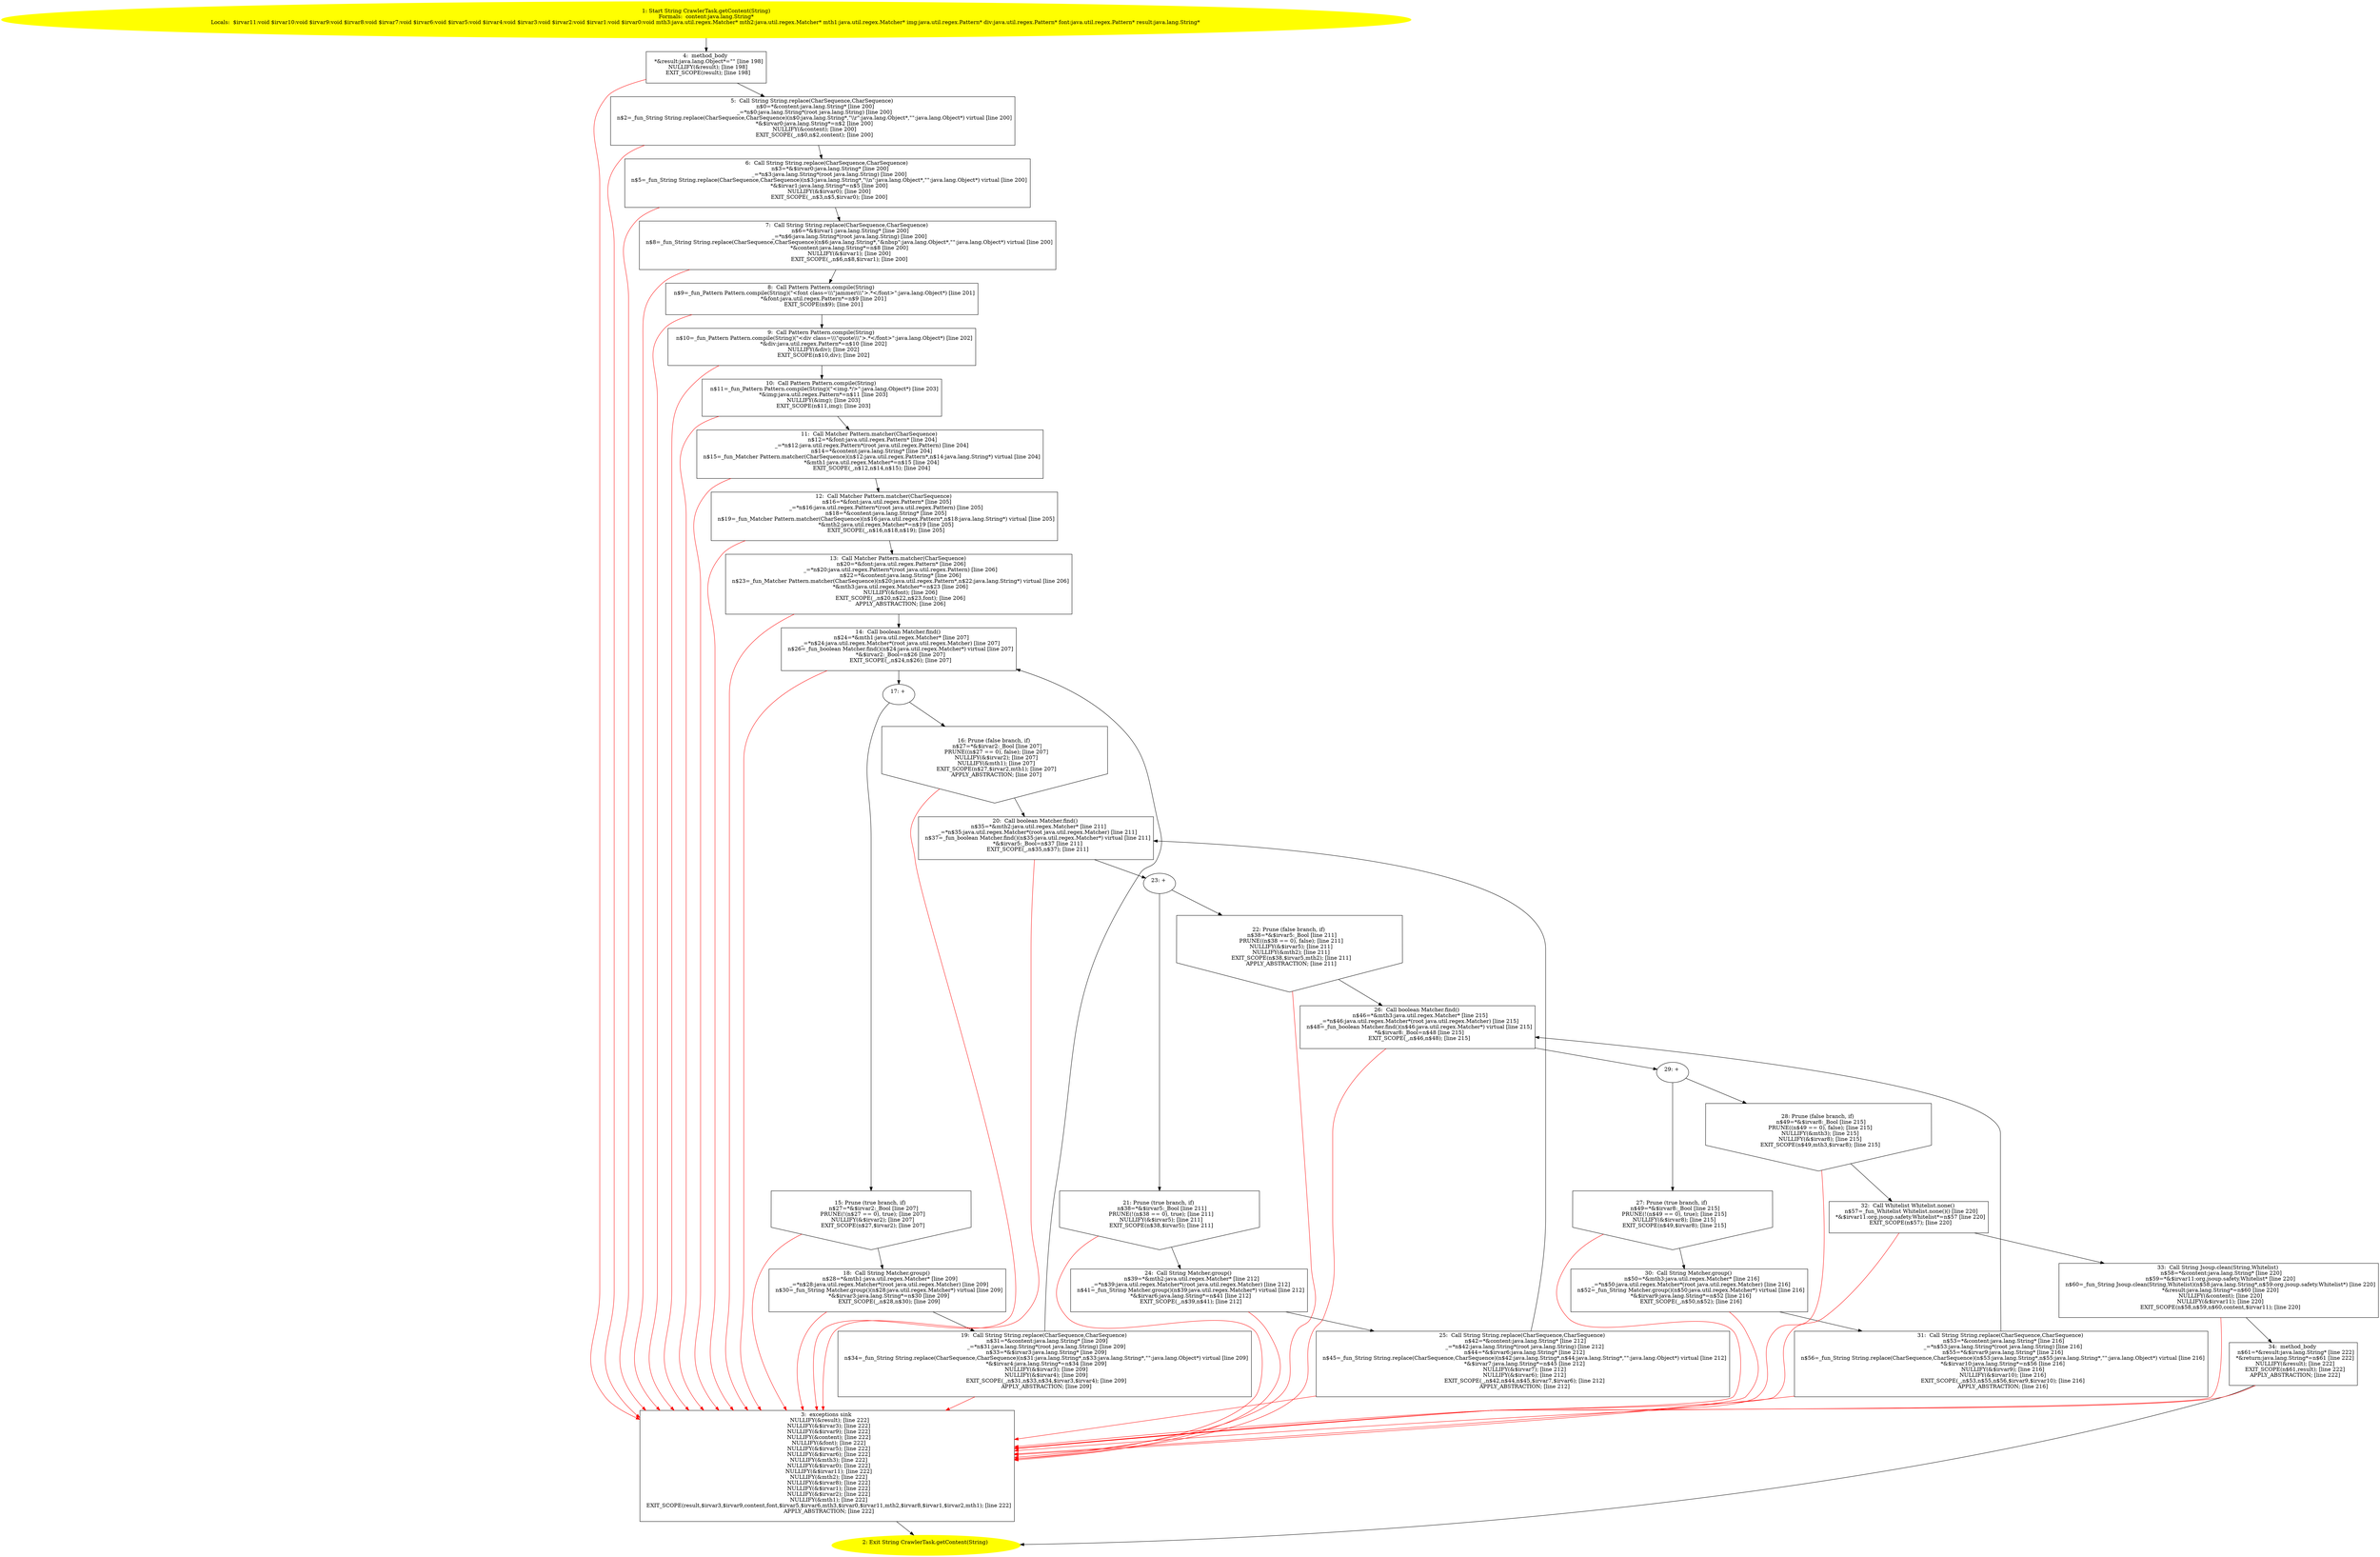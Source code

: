 /* @generated */
digraph cfg {
"com.dulishuo.yimusanfendi.CrawlerTask.getContent(java.lang.String):java.lang.String.366e485fc703f41f9fc88dea17d896ea_1" [label="1: Start String CrawlerTask.getContent(String)\nFormals:  content:java.lang.String*\nLocals:  $irvar11:void $irvar10:void $irvar9:void $irvar8:void $irvar7:void $irvar6:void $irvar5:void $irvar4:void $irvar3:void $irvar2:void $irvar1:void $irvar0:void mth3:java.util.regex.Matcher* mth2:java.util.regex.Matcher* mth1:java.util.regex.Matcher* img:java.util.regex.Pattern* div:java.util.regex.Pattern* font:java.util.regex.Pattern* result:java.lang.String* \n  " color=yellow style=filled]
	

	 "com.dulishuo.yimusanfendi.CrawlerTask.getContent(java.lang.String):java.lang.String.366e485fc703f41f9fc88dea17d896ea_1" -> "com.dulishuo.yimusanfendi.CrawlerTask.getContent(java.lang.String):java.lang.String.366e485fc703f41f9fc88dea17d896ea_4" ;
"com.dulishuo.yimusanfendi.CrawlerTask.getContent(java.lang.String):java.lang.String.366e485fc703f41f9fc88dea17d896ea_2" [label="2: Exit String CrawlerTask.getContent(String) \n  " color=yellow style=filled]
	

"com.dulishuo.yimusanfendi.CrawlerTask.getContent(java.lang.String):java.lang.String.366e485fc703f41f9fc88dea17d896ea_3" [label="3:  exceptions sink \n   NULLIFY(&result); [line 222]\n  NULLIFY(&$irvar3); [line 222]\n  NULLIFY(&$irvar9); [line 222]\n  NULLIFY(&content); [line 222]\n  NULLIFY(&font); [line 222]\n  NULLIFY(&$irvar5); [line 222]\n  NULLIFY(&$irvar6); [line 222]\n  NULLIFY(&mth3); [line 222]\n  NULLIFY(&$irvar0); [line 222]\n  NULLIFY(&$irvar11); [line 222]\n  NULLIFY(&mth2); [line 222]\n  NULLIFY(&$irvar8); [line 222]\n  NULLIFY(&$irvar1); [line 222]\n  NULLIFY(&$irvar2); [line 222]\n  NULLIFY(&mth1); [line 222]\n  EXIT_SCOPE(result,$irvar3,$irvar9,content,font,$irvar5,$irvar6,mth3,$irvar0,$irvar11,mth2,$irvar8,$irvar1,$irvar2,mth1); [line 222]\n  APPLY_ABSTRACTION; [line 222]\n " shape="box"]
	

	 "com.dulishuo.yimusanfendi.CrawlerTask.getContent(java.lang.String):java.lang.String.366e485fc703f41f9fc88dea17d896ea_3" -> "com.dulishuo.yimusanfendi.CrawlerTask.getContent(java.lang.String):java.lang.String.366e485fc703f41f9fc88dea17d896ea_2" ;
"com.dulishuo.yimusanfendi.CrawlerTask.getContent(java.lang.String):java.lang.String.366e485fc703f41f9fc88dea17d896ea_4" [label="4:  method_body \n   *&result:java.lang.Object*=\"\" [line 198]\n  NULLIFY(&result); [line 198]\n  EXIT_SCOPE(result); [line 198]\n " shape="box"]
	

	 "com.dulishuo.yimusanfendi.CrawlerTask.getContent(java.lang.String):java.lang.String.366e485fc703f41f9fc88dea17d896ea_4" -> "com.dulishuo.yimusanfendi.CrawlerTask.getContent(java.lang.String):java.lang.String.366e485fc703f41f9fc88dea17d896ea_5" ;
	 "com.dulishuo.yimusanfendi.CrawlerTask.getContent(java.lang.String):java.lang.String.366e485fc703f41f9fc88dea17d896ea_4" -> "com.dulishuo.yimusanfendi.CrawlerTask.getContent(java.lang.String):java.lang.String.366e485fc703f41f9fc88dea17d896ea_3" [color="red" ];
"com.dulishuo.yimusanfendi.CrawlerTask.getContent(java.lang.String):java.lang.String.366e485fc703f41f9fc88dea17d896ea_5" [label="5:  Call String String.replace(CharSequence,CharSequence) \n   n$0=*&content:java.lang.String* [line 200]\n  _=*n$0:java.lang.String*(root java.lang.String) [line 200]\n  n$2=_fun_String String.replace(CharSequence,CharSequence)(n$0:java.lang.String*,\"\\\\r\":java.lang.Object*,\"\":java.lang.Object*) virtual [line 200]\n  *&$irvar0:java.lang.String*=n$2 [line 200]\n  NULLIFY(&content); [line 200]\n  EXIT_SCOPE(_,n$0,n$2,content); [line 200]\n " shape="box"]
	

	 "com.dulishuo.yimusanfendi.CrawlerTask.getContent(java.lang.String):java.lang.String.366e485fc703f41f9fc88dea17d896ea_5" -> "com.dulishuo.yimusanfendi.CrawlerTask.getContent(java.lang.String):java.lang.String.366e485fc703f41f9fc88dea17d896ea_6" ;
	 "com.dulishuo.yimusanfendi.CrawlerTask.getContent(java.lang.String):java.lang.String.366e485fc703f41f9fc88dea17d896ea_5" -> "com.dulishuo.yimusanfendi.CrawlerTask.getContent(java.lang.String):java.lang.String.366e485fc703f41f9fc88dea17d896ea_3" [color="red" ];
"com.dulishuo.yimusanfendi.CrawlerTask.getContent(java.lang.String):java.lang.String.366e485fc703f41f9fc88dea17d896ea_6" [label="6:  Call String String.replace(CharSequence,CharSequence) \n   n$3=*&$irvar0:java.lang.String* [line 200]\n  _=*n$3:java.lang.String*(root java.lang.String) [line 200]\n  n$5=_fun_String String.replace(CharSequence,CharSequence)(n$3:java.lang.String*,\"\\\\n\":java.lang.Object*,\"\":java.lang.Object*) virtual [line 200]\n  *&$irvar1:java.lang.String*=n$5 [line 200]\n  NULLIFY(&$irvar0); [line 200]\n  EXIT_SCOPE(_,n$3,n$5,$irvar0); [line 200]\n " shape="box"]
	

	 "com.dulishuo.yimusanfendi.CrawlerTask.getContent(java.lang.String):java.lang.String.366e485fc703f41f9fc88dea17d896ea_6" -> "com.dulishuo.yimusanfendi.CrawlerTask.getContent(java.lang.String):java.lang.String.366e485fc703f41f9fc88dea17d896ea_7" ;
	 "com.dulishuo.yimusanfendi.CrawlerTask.getContent(java.lang.String):java.lang.String.366e485fc703f41f9fc88dea17d896ea_6" -> "com.dulishuo.yimusanfendi.CrawlerTask.getContent(java.lang.String):java.lang.String.366e485fc703f41f9fc88dea17d896ea_3" [color="red" ];
"com.dulishuo.yimusanfendi.CrawlerTask.getContent(java.lang.String):java.lang.String.366e485fc703f41f9fc88dea17d896ea_7" [label="7:  Call String String.replace(CharSequence,CharSequence) \n   n$6=*&$irvar1:java.lang.String* [line 200]\n  _=*n$6:java.lang.String*(root java.lang.String) [line 200]\n  n$8=_fun_String String.replace(CharSequence,CharSequence)(n$6:java.lang.String*,\"&nbsp\":java.lang.Object*,\"\":java.lang.Object*) virtual [line 200]\n  *&content:java.lang.String*=n$8 [line 200]\n  NULLIFY(&$irvar1); [line 200]\n  EXIT_SCOPE(_,n$6,n$8,$irvar1); [line 200]\n " shape="box"]
	

	 "com.dulishuo.yimusanfendi.CrawlerTask.getContent(java.lang.String):java.lang.String.366e485fc703f41f9fc88dea17d896ea_7" -> "com.dulishuo.yimusanfendi.CrawlerTask.getContent(java.lang.String):java.lang.String.366e485fc703f41f9fc88dea17d896ea_8" ;
	 "com.dulishuo.yimusanfendi.CrawlerTask.getContent(java.lang.String):java.lang.String.366e485fc703f41f9fc88dea17d896ea_7" -> "com.dulishuo.yimusanfendi.CrawlerTask.getContent(java.lang.String):java.lang.String.366e485fc703f41f9fc88dea17d896ea_3" [color="red" ];
"com.dulishuo.yimusanfendi.CrawlerTask.getContent(java.lang.String):java.lang.String.366e485fc703f41f9fc88dea17d896ea_8" [label="8:  Call Pattern Pattern.compile(String) \n   n$9=_fun_Pattern Pattern.compile(String)(\"<font class=\\\\\\\"jammer\\\\\\\">.*</font>\":java.lang.Object*) [line 201]\n  *&font:java.util.regex.Pattern*=n$9 [line 201]\n  EXIT_SCOPE(n$9); [line 201]\n " shape="box"]
	

	 "com.dulishuo.yimusanfendi.CrawlerTask.getContent(java.lang.String):java.lang.String.366e485fc703f41f9fc88dea17d896ea_8" -> "com.dulishuo.yimusanfendi.CrawlerTask.getContent(java.lang.String):java.lang.String.366e485fc703f41f9fc88dea17d896ea_9" ;
	 "com.dulishuo.yimusanfendi.CrawlerTask.getContent(java.lang.String):java.lang.String.366e485fc703f41f9fc88dea17d896ea_8" -> "com.dulishuo.yimusanfendi.CrawlerTask.getContent(java.lang.String):java.lang.String.366e485fc703f41f9fc88dea17d896ea_3" [color="red" ];
"com.dulishuo.yimusanfendi.CrawlerTask.getContent(java.lang.String):java.lang.String.366e485fc703f41f9fc88dea17d896ea_9" [label="9:  Call Pattern Pattern.compile(String) \n   n$10=_fun_Pattern Pattern.compile(String)(\"<div class=\\\\\\\"quote\\\\\\\">.*</font>\":java.lang.Object*) [line 202]\n  *&div:java.util.regex.Pattern*=n$10 [line 202]\n  NULLIFY(&div); [line 202]\n  EXIT_SCOPE(n$10,div); [line 202]\n " shape="box"]
	

	 "com.dulishuo.yimusanfendi.CrawlerTask.getContent(java.lang.String):java.lang.String.366e485fc703f41f9fc88dea17d896ea_9" -> "com.dulishuo.yimusanfendi.CrawlerTask.getContent(java.lang.String):java.lang.String.366e485fc703f41f9fc88dea17d896ea_10" ;
	 "com.dulishuo.yimusanfendi.CrawlerTask.getContent(java.lang.String):java.lang.String.366e485fc703f41f9fc88dea17d896ea_9" -> "com.dulishuo.yimusanfendi.CrawlerTask.getContent(java.lang.String):java.lang.String.366e485fc703f41f9fc88dea17d896ea_3" [color="red" ];
"com.dulishuo.yimusanfendi.CrawlerTask.getContent(java.lang.String):java.lang.String.366e485fc703f41f9fc88dea17d896ea_10" [label="10:  Call Pattern Pattern.compile(String) \n   n$11=_fun_Pattern Pattern.compile(String)(\"<img.*/>\":java.lang.Object*) [line 203]\n  *&img:java.util.regex.Pattern*=n$11 [line 203]\n  NULLIFY(&img); [line 203]\n  EXIT_SCOPE(n$11,img); [line 203]\n " shape="box"]
	

	 "com.dulishuo.yimusanfendi.CrawlerTask.getContent(java.lang.String):java.lang.String.366e485fc703f41f9fc88dea17d896ea_10" -> "com.dulishuo.yimusanfendi.CrawlerTask.getContent(java.lang.String):java.lang.String.366e485fc703f41f9fc88dea17d896ea_11" ;
	 "com.dulishuo.yimusanfendi.CrawlerTask.getContent(java.lang.String):java.lang.String.366e485fc703f41f9fc88dea17d896ea_10" -> "com.dulishuo.yimusanfendi.CrawlerTask.getContent(java.lang.String):java.lang.String.366e485fc703f41f9fc88dea17d896ea_3" [color="red" ];
"com.dulishuo.yimusanfendi.CrawlerTask.getContent(java.lang.String):java.lang.String.366e485fc703f41f9fc88dea17d896ea_11" [label="11:  Call Matcher Pattern.matcher(CharSequence) \n   n$12=*&font:java.util.regex.Pattern* [line 204]\n  _=*n$12:java.util.regex.Pattern*(root java.util.regex.Pattern) [line 204]\n  n$14=*&content:java.lang.String* [line 204]\n  n$15=_fun_Matcher Pattern.matcher(CharSequence)(n$12:java.util.regex.Pattern*,n$14:java.lang.String*) virtual [line 204]\n  *&mth1:java.util.regex.Matcher*=n$15 [line 204]\n  EXIT_SCOPE(_,n$12,n$14,n$15); [line 204]\n " shape="box"]
	

	 "com.dulishuo.yimusanfendi.CrawlerTask.getContent(java.lang.String):java.lang.String.366e485fc703f41f9fc88dea17d896ea_11" -> "com.dulishuo.yimusanfendi.CrawlerTask.getContent(java.lang.String):java.lang.String.366e485fc703f41f9fc88dea17d896ea_12" ;
	 "com.dulishuo.yimusanfendi.CrawlerTask.getContent(java.lang.String):java.lang.String.366e485fc703f41f9fc88dea17d896ea_11" -> "com.dulishuo.yimusanfendi.CrawlerTask.getContent(java.lang.String):java.lang.String.366e485fc703f41f9fc88dea17d896ea_3" [color="red" ];
"com.dulishuo.yimusanfendi.CrawlerTask.getContent(java.lang.String):java.lang.String.366e485fc703f41f9fc88dea17d896ea_12" [label="12:  Call Matcher Pattern.matcher(CharSequence) \n   n$16=*&font:java.util.regex.Pattern* [line 205]\n  _=*n$16:java.util.regex.Pattern*(root java.util.regex.Pattern) [line 205]\n  n$18=*&content:java.lang.String* [line 205]\n  n$19=_fun_Matcher Pattern.matcher(CharSequence)(n$16:java.util.regex.Pattern*,n$18:java.lang.String*) virtual [line 205]\n  *&mth2:java.util.regex.Matcher*=n$19 [line 205]\n  EXIT_SCOPE(_,n$16,n$18,n$19); [line 205]\n " shape="box"]
	

	 "com.dulishuo.yimusanfendi.CrawlerTask.getContent(java.lang.String):java.lang.String.366e485fc703f41f9fc88dea17d896ea_12" -> "com.dulishuo.yimusanfendi.CrawlerTask.getContent(java.lang.String):java.lang.String.366e485fc703f41f9fc88dea17d896ea_13" ;
	 "com.dulishuo.yimusanfendi.CrawlerTask.getContent(java.lang.String):java.lang.String.366e485fc703f41f9fc88dea17d896ea_12" -> "com.dulishuo.yimusanfendi.CrawlerTask.getContent(java.lang.String):java.lang.String.366e485fc703f41f9fc88dea17d896ea_3" [color="red" ];
"com.dulishuo.yimusanfendi.CrawlerTask.getContent(java.lang.String):java.lang.String.366e485fc703f41f9fc88dea17d896ea_13" [label="13:  Call Matcher Pattern.matcher(CharSequence) \n   n$20=*&font:java.util.regex.Pattern* [line 206]\n  _=*n$20:java.util.regex.Pattern*(root java.util.regex.Pattern) [line 206]\n  n$22=*&content:java.lang.String* [line 206]\n  n$23=_fun_Matcher Pattern.matcher(CharSequence)(n$20:java.util.regex.Pattern*,n$22:java.lang.String*) virtual [line 206]\n  *&mth3:java.util.regex.Matcher*=n$23 [line 206]\n  NULLIFY(&font); [line 206]\n  EXIT_SCOPE(_,n$20,n$22,n$23,font); [line 206]\n  APPLY_ABSTRACTION; [line 206]\n " shape="box"]
	

	 "com.dulishuo.yimusanfendi.CrawlerTask.getContent(java.lang.String):java.lang.String.366e485fc703f41f9fc88dea17d896ea_13" -> "com.dulishuo.yimusanfendi.CrawlerTask.getContent(java.lang.String):java.lang.String.366e485fc703f41f9fc88dea17d896ea_14" ;
	 "com.dulishuo.yimusanfendi.CrawlerTask.getContent(java.lang.String):java.lang.String.366e485fc703f41f9fc88dea17d896ea_13" -> "com.dulishuo.yimusanfendi.CrawlerTask.getContent(java.lang.String):java.lang.String.366e485fc703f41f9fc88dea17d896ea_3" [color="red" ];
"com.dulishuo.yimusanfendi.CrawlerTask.getContent(java.lang.String):java.lang.String.366e485fc703f41f9fc88dea17d896ea_14" [label="14:  Call boolean Matcher.find() \n   n$24=*&mth1:java.util.regex.Matcher* [line 207]\n  _=*n$24:java.util.regex.Matcher*(root java.util.regex.Matcher) [line 207]\n  n$26=_fun_boolean Matcher.find()(n$24:java.util.regex.Matcher*) virtual [line 207]\n  *&$irvar2:_Bool=n$26 [line 207]\n  EXIT_SCOPE(_,n$24,n$26); [line 207]\n " shape="box"]
	

	 "com.dulishuo.yimusanfendi.CrawlerTask.getContent(java.lang.String):java.lang.String.366e485fc703f41f9fc88dea17d896ea_14" -> "com.dulishuo.yimusanfendi.CrawlerTask.getContent(java.lang.String):java.lang.String.366e485fc703f41f9fc88dea17d896ea_17" ;
	 "com.dulishuo.yimusanfendi.CrawlerTask.getContent(java.lang.String):java.lang.String.366e485fc703f41f9fc88dea17d896ea_14" -> "com.dulishuo.yimusanfendi.CrawlerTask.getContent(java.lang.String):java.lang.String.366e485fc703f41f9fc88dea17d896ea_3" [color="red" ];
"com.dulishuo.yimusanfendi.CrawlerTask.getContent(java.lang.String):java.lang.String.366e485fc703f41f9fc88dea17d896ea_15" [label="15: Prune (true branch, if) \n   n$27=*&$irvar2:_Bool [line 207]\n  PRUNE(!(n$27 == 0), true); [line 207]\n  NULLIFY(&$irvar2); [line 207]\n  EXIT_SCOPE(n$27,$irvar2); [line 207]\n " shape="invhouse"]
	

	 "com.dulishuo.yimusanfendi.CrawlerTask.getContent(java.lang.String):java.lang.String.366e485fc703f41f9fc88dea17d896ea_15" -> "com.dulishuo.yimusanfendi.CrawlerTask.getContent(java.lang.String):java.lang.String.366e485fc703f41f9fc88dea17d896ea_18" ;
	 "com.dulishuo.yimusanfendi.CrawlerTask.getContent(java.lang.String):java.lang.String.366e485fc703f41f9fc88dea17d896ea_15" -> "com.dulishuo.yimusanfendi.CrawlerTask.getContent(java.lang.String):java.lang.String.366e485fc703f41f9fc88dea17d896ea_3" [color="red" ];
"com.dulishuo.yimusanfendi.CrawlerTask.getContent(java.lang.String):java.lang.String.366e485fc703f41f9fc88dea17d896ea_16" [label="16: Prune (false branch, if) \n   n$27=*&$irvar2:_Bool [line 207]\n  PRUNE((n$27 == 0), false); [line 207]\n  NULLIFY(&$irvar2); [line 207]\n  NULLIFY(&mth1); [line 207]\n  EXIT_SCOPE(n$27,$irvar2,mth1); [line 207]\n  APPLY_ABSTRACTION; [line 207]\n " shape="invhouse"]
	

	 "com.dulishuo.yimusanfendi.CrawlerTask.getContent(java.lang.String):java.lang.String.366e485fc703f41f9fc88dea17d896ea_16" -> "com.dulishuo.yimusanfendi.CrawlerTask.getContent(java.lang.String):java.lang.String.366e485fc703f41f9fc88dea17d896ea_20" ;
	 "com.dulishuo.yimusanfendi.CrawlerTask.getContent(java.lang.String):java.lang.String.366e485fc703f41f9fc88dea17d896ea_16" -> "com.dulishuo.yimusanfendi.CrawlerTask.getContent(java.lang.String):java.lang.String.366e485fc703f41f9fc88dea17d896ea_3" [color="red" ];
"com.dulishuo.yimusanfendi.CrawlerTask.getContent(java.lang.String):java.lang.String.366e485fc703f41f9fc88dea17d896ea_17" [label="17: + \n  " ]
	

	 "com.dulishuo.yimusanfendi.CrawlerTask.getContent(java.lang.String):java.lang.String.366e485fc703f41f9fc88dea17d896ea_17" -> "com.dulishuo.yimusanfendi.CrawlerTask.getContent(java.lang.String):java.lang.String.366e485fc703f41f9fc88dea17d896ea_15" ;
	 "com.dulishuo.yimusanfendi.CrawlerTask.getContent(java.lang.String):java.lang.String.366e485fc703f41f9fc88dea17d896ea_17" -> "com.dulishuo.yimusanfendi.CrawlerTask.getContent(java.lang.String):java.lang.String.366e485fc703f41f9fc88dea17d896ea_16" ;
"com.dulishuo.yimusanfendi.CrawlerTask.getContent(java.lang.String):java.lang.String.366e485fc703f41f9fc88dea17d896ea_18" [label="18:  Call String Matcher.group() \n   n$28=*&mth1:java.util.regex.Matcher* [line 209]\n  _=*n$28:java.util.regex.Matcher*(root java.util.regex.Matcher) [line 209]\n  n$30=_fun_String Matcher.group()(n$28:java.util.regex.Matcher*) virtual [line 209]\n  *&$irvar3:java.lang.String*=n$30 [line 209]\n  EXIT_SCOPE(_,n$28,n$30); [line 209]\n " shape="box"]
	

	 "com.dulishuo.yimusanfendi.CrawlerTask.getContent(java.lang.String):java.lang.String.366e485fc703f41f9fc88dea17d896ea_18" -> "com.dulishuo.yimusanfendi.CrawlerTask.getContent(java.lang.String):java.lang.String.366e485fc703f41f9fc88dea17d896ea_19" ;
	 "com.dulishuo.yimusanfendi.CrawlerTask.getContent(java.lang.String):java.lang.String.366e485fc703f41f9fc88dea17d896ea_18" -> "com.dulishuo.yimusanfendi.CrawlerTask.getContent(java.lang.String):java.lang.String.366e485fc703f41f9fc88dea17d896ea_3" [color="red" ];
"com.dulishuo.yimusanfendi.CrawlerTask.getContent(java.lang.String):java.lang.String.366e485fc703f41f9fc88dea17d896ea_19" [label="19:  Call String String.replace(CharSequence,CharSequence) \n   n$31=*&content:java.lang.String* [line 209]\n  _=*n$31:java.lang.String*(root java.lang.String) [line 209]\n  n$33=*&$irvar3:java.lang.String* [line 209]\n  n$34=_fun_String String.replace(CharSequence,CharSequence)(n$31:java.lang.String*,n$33:java.lang.String*,\"\":java.lang.Object*) virtual [line 209]\n  *&$irvar4:java.lang.String*=n$34 [line 209]\n  NULLIFY(&$irvar3); [line 209]\n  NULLIFY(&$irvar4); [line 209]\n  EXIT_SCOPE(_,n$31,n$33,n$34,$irvar3,$irvar4); [line 209]\n  APPLY_ABSTRACTION; [line 209]\n " shape="box"]
	

	 "com.dulishuo.yimusanfendi.CrawlerTask.getContent(java.lang.String):java.lang.String.366e485fc703f41f9fc88dea17d896ea_19" -> "com.dulishuo.yimusanfendi.CrawlerTask.getContent(java.lang.String):java.lang.String.366e485fc703f41f9fc88dea17d896ea_14" ;
	 "com.dulishuo.yimusanfendi.CrawlerTask.getContent(java.lang.String):java.lang.String.366e485fc703f41f9fc88dea17d896ea_19" -> "com.dulishuo.yimusanfendi.CrawlerTask.getContent(java.lang.String):java.lang.String.366e485fc703f41f9fc88dea17d896ea_3" [color="red" ];
"com.dulishuo.yimusanfendi.CrawlerTask.getContent(java.lang.String):java.lang.String.366e485fc703f41f9fc88dea17d896ea_20" [label="20:  Call boolean Matcher.find() \n   n$35=*&mth2:java.util.regex.Matcher* [line 211]\n  _=*n$35:java.util.regex.Matcher*(root java.util.regex.Matcher) [line 211]\n  n$37=_fun_boolean Matcher.find()(n$35:java.util.regex.Matcher*) virtual [line 211]\n  *&$irvar5:_Bool=n$37 [line 211]\n  EXIT_SCOPE(_,n$35,n$37); [line 211]\n " shape="box"]
	

	 "com.dulishuo.yimusanfendi.CrawlerTask.getContent(java.lang.String):java.lang.String.366e485fc703f41f9fc88dea17d896ea_20" -> "com.dulishuo.yimusanfendi.CrawlerTask.getContent(java.lang.String):java.lang.String.366e485fc703f41f9fc88dea17d896ea_23" ;
	 "com.dulishuo.yimusanfendi.CrawlerTask.getContent(java.lang.String):java.lang.String.366e485fc703f41f9fc88dea17d896ea_20" -> "com.dulishuo.yimusanfendi.CrawlerTask.getContent(java.lang.String):java.lang.String.366e485fc703f41f9fc88dea17d896ea_3" [color="red" ];
"com.dulishuo.yimusanfendi.CrawlerTask.getContent(java.lang.String):java.lang.String.366e485fc703f41f9fc88dea17d896ea_21" [label="21: Prune (true branch, if) \n   n$38=*&$irvar5:_Bool [line 211]\n  PRUNE(!(n$38 == 0), true); [line 211]\n  NULLIFY(&$irvar5); [line 211]\n  EXIT_SCOPE(n$38,$irvar5); [line 211]\n " shape="invhouse"]
	

	 "com.dulishuo.yimusanfendi.CrawlerTask.getContent(java.lang.String):java.lang.String.366e485fc703f41f9fc88dea17d896ea_21" -> "com.dulishuo.yimusanfendi.CrawlerTask.getContent(java.lang.String):java.lang.String.366e485fc703f41f9fc88dea17d896ea_24" ;
	 "com.dulishuo.yimusanfendi.CrawlerTask.getContent(java.lang.String):java.lang.String.366e485fc703f41f9fc88dea17d896ea_21" -> "com.dulishuo.yimusanfendi.CrawlerTask.getContent(java.lang.String):java.lang.String.366e485fc703f41f9fc88dea17d896ea_3" [color="red" ];
"com.dulishuo.yimusanfendi.CrawlerTask.getContent(java.lang.String):java.lang.String.366e485fc703f41f9fc88dea17d896ea_22" [label="22: Prune (false branch, if) \n   n$38=*&$irvar5:_Bool [line 211]\n  PRUNE((n$38 == 0), false); [line 211]\n  NULLIFY(&$irvar5); [line 211]\n  NULLIFY(&mth2); [line 211]\n  EXIT_SCOPE(n$38,$irvar5,mth2); [line 211]\n  APPLY_ABSTRACTION; [line 211]\n " shape="invhouse"]
	

	 "com.dulishuo.yimusanfendi.CrawlerTask.getContent(java.lang.String):java.lang.String.366e485fc703f41f9fc88dea17d896ea_22" -> "com.dulishuo.yimusanfendi.CrawlerTask.getContent(java.lang.String):java.lang.String.366e485fc703f41f9fc88dea17d896ea_26" ;
	 "com.dulishuo.yimusanfendi.CrawlerTask.getContent(java.lang.String):java.lang.String.366e485fc703f41f9fc88dea17d896ea_22" -> "com.dulishuo.yimusanfendi.CrawlerTask.getContent(java.lang.String):java.lang.String.366e485fc703f41f9fc88dea17d896ea_3" [color="red" ];
"com.dulishuo.yimusanfendi.CrawlerTask.getContent(java.lang.String):java.lang.String.366e485fc703f41f9fc88dea17d896ea_23" [label="23: + \n  " ]
	

	 "com.dulishuo.yimusanfendi.CrawlerTask.getContent(java.lang.String):java.lang.String.366e485fc703f41f9fc88dea17d896ea_23" -> "com.dulishuo.yimusanfendi.CrawlerTask.getContent(java.lang.String):java.lang.String.366e485fc703f41f9fc88dea17d896ea_21" ;
	 "com.dulishuo.yimusanfendi.CrawlerTask.getContent(java.lang.String):java.lang.String.366e485fc703f41f9fc88dea17d896ea_23" -> "com.dulishuo.yimusanfendi.CrawlerTask.getContent(java.lang.String):java.lang.String.366e485fc703f41f9fc88dea17d896ea_22" ;
"com.dulishuo.yimusanfendi.CrawlerTask.getContent(java.lang.String):java.lang.String.366e485fc703f41f9fc88dea17d896ea_24" [label="24:  Call String Matcher.group() \n   n$39=*&mth2:java.util.regex.Matcher* [line 212]\n  _=*n$39:java.util.regex.Matcher*(root java.util.regex.Matcher) [line 212]\n  n$41=_fun_String Matcher.group()(n$39:java.util.regex.Matcher*) virtual [line 212]\n  *&$irvar6:java.lang.String*=n$41 [line 212]\n  EXIT_SCOPE(_,n$39,n$41); [line 212]\n " shape="box"]
	

	 "com.dulishuo.yimusanfendi.CrawlerTask.getContent(java.lang.String):java.lang.String.366e485fc703f41f9fc88dea17d896ea_24" -> "com.dulishuo.yimusanfendi.CrawlerTask.getContent(java.lang.String):java.lang.String.366e485fc703f41f9fc88dea17d896ea_25" ;
	 "com.dulishuo.yimusanfendi.CrawlerTask.getContent(java.lang.String):java.lang.String.366e485fc703f41f9fc88dea17d896ea_24" -> "com.dulishuo.yimusanfendi.CrawlerTask.getContent(java.lang.String):java.lang.String.366e485fc703f41f9fc88dea17d896ea_3" [color="red" ];
"com.dulishuo.yimusanfendi.CrawlerTask.getContent(java.lang.String):java.lang.String.366e485fc703f41f9fc88dea17d896ea_25" [label="25:  Call String String.replace(CharSequence,CharSequence) \n   n$42=*&content:java.lang.String* [line 212]\n  _=*n$42:java.lang.String*(root java.lang.String) [line 212]\n  n$44=*&$irvar6:java.lang.String* [line 212]\n  n$45=_fun_String String.replace(CharSequence,CharSequence)(n$42:java.lang.String*,n$44:java.lang.String*,\"\":java.lang.Object*) virtual [line 212]\n  *&$irvar7:java.lang.String*=n$45 [line 212]\n  NULLIFY(&$irvar7); [line 212]\n  NULLIFY(&$irvar6); [line 212]\n  EXIT_SCOPE(_,n$42,n$44,n$45,$irvar7,$irvar6); [line 212]\n  APPLY_ABSTRACTION; [line 212]\n " shape="box"]
	

	 "com.dulishuo.yimusanfendi.CrawlerTask.getContent(java.lang.String):java.lang.String.366e485fc703f41f9fc88dea17d896ea_25" -> "com.dulishuo.yimusanfendi.CrawlerTask.getContent(java.lang.String):java.lang.String.366e485fc703f41f9fc88dea17d896ea_20" ;
	 "com.dulishuo.yimusanfendi.CrawlerTask.getContent(java.lang.String):java.lang.String.366e485fc703f41f9fc88dea17d896ea_25" -> "com.dulishuo.yimusanfendi.CrawlerTask.getContent(java.lang.String):java.lang.String.366e485fc703f41f9fc88dea17d896ea_3" [color="red" ];
"com.dulishuo.yimusanfendi.CrawlerTask.getContent(java.lang.String):java.lang.String.366e485fc703f41f9fc88dea17d896ea_26" [label="26:  Call boolean Matcher.find() \n   n$46=*&mth3:java.util.regex.Matcher* [line 215]\n  _=*n$46:java.util.regex.Matcher*(root java.util.regex.Matcher) [line 215]\n  n$48=_fun_boolean Matcher.find()(n$46:java.util.regex.Matcher*) virtual [line 215]\n  *&$irvar8:_Bool=n$48 [line 215]\n  EXIT_SCOPE(_,n$46,n$48); [line 215]\n " shape="box"]
	

	 "com.dulishuo.yimusanfendi.CrawlerTask.getContent(java.lang.String):java.lang.String.366e485fc703f41f9fc88dea17d896ea_26" -> "com.dulishuo.yimusanfendi.CrawlerTask.getContent(java.lang.String):java.lang.String.366e485fc703f41f9fc88dea17d896ea_29" ;
	 "com.dulishuo.yimusanfendi.CrawlerTask.getContent(java.lang.String):java.lang.String.366e485fc703f41f9fc88dea17d896ea_26" -> "com.dulishuo.yimusanfendi.CrawlerTask.getContent(java.lang.String):java.lang.String.366e485fc703f41f9fc88dea17d896ea_3" [color="red" ];
"com.dulishuo.yimusanfendi.CrawlerTask.getContent(java.lang.String):java.lang.String.366e485fc703f41f9fc88dea17d896ea_27" [label="27: Prune (true branch, if) \n   n$49=*&$irvar8:_Bool [line 215]\n  PRUNE(!(n$49 == 0), true); [line 215]\n  NULLIFY(&$irvar8); [line 215]\n  EXIT_SCOPE(n$49,$irvar8); [line 215]\n " shape="invhouse"]
	

	 "com.dulishuo.yimusanfendi.CrawlerTask.getContent(java.lang.String):java.lang.String.366e485fc703f41f9fc88dea17d896ea_27" -> "com.dulishuo.yimusanfendi.CrawlerTask.getContent(java.lang.String):java.lang.String.366e485fc703f41f9fc88dea17d896ea_30" ;
	 "com.dulishuo.yimusanfendi.CrawlerTask.getContent(java.lang.String):java.lang.String.366e485fc703f41f9fc88dea17d896ea_27" -> "com.dulishuo.yimusanfendi.CrawlerTask.getContent(java.lang.String):java.lang.String.366e485fc703f41f9fc88dea17d896ea_3" [color="red" ];
"com.dulishuo.yimusanfendi.CrawlerTask.getContent(java.lang.String):java.lang.String.366e485fc703f41f9fc88dea17d896ea_28" [label="28: Prune (false branch, if) \n   n$49=*&$irvar8:_Bool [line 215]\n  PRUNE((n$49 == 0), false); [line 215]\n  NULLIFY(&mth3); [line 215]\n  NULLIFY(&$irvar8); [line 215]\n  EXIT_SCOPE(n$49,mth3,$irvar8); [line 215]\n " shape="invhouse"]
	

	 "com.dulishuo.yimusanfendi.CrawlerTask.getContent(java.lang.String):java.lang.String.366e485fc703f41f9fc88dea17d896ea_28" -> "com.dulishuo.yimusanfendi.CrawlerTask.getContent(java.lang.String):java.lang.String.366e485fc703f41f9fc88dea17d896ea_32" ;
	 "com.dulishuo.yimusanfendi.CrawlerTask.getContent(java.lang.String):java.lang.String.366e485fc703f41f9fc88dea17d896ea_28" -> "com.dulishuo.yimusanfendi.CrawlerTask.getContent(java.lang.String):java.lang.String.366e485fc703f41f9fc88dea17d896ea_3" [color="red" ];
"com.dulishuo.yimusanfendi.CrawlerTask.getContent(java.lang.String):java.lang.String.366e485fc703f41f9fc88dea17d896ea_29" [label="29: + \n  " ]
	

	 "com.dulishuo.yimusanfendi.CrawlerTask.getContent(java.lang.String):java.lang.String.366e485fc703f41f9fc88dea17d896ea_29" -> "com.dulishuo.yimusanfendi.CrawlerTask.getContent(java.lang.String):java.lang.String.366e485fc703f41f9fc88dea17d896ea_27" ;
	 "com.dulishuo.yimusanfendi.CrawlerTask.getContent(java.lang.String):java.lang.String.366e485fc703f41f9fc88dea17d896ea_29" -> "com.dulishuo.yimusanfendi.CrawlerTask.getContent(java.lang.String):java.lang.String.366e485fc703f41f9fc88dea17d896ea_28" ;
"com.dulishuo.yimusanfendi.CrawlerTask.getContent(java.lang.String):java.lang.String.366e485fc703f41f9fc88dea17d896ea_30" [label="30:  Call String Matcher.group() \n   n$50=*&mth3:java.util.regex.Matcher* [line 216]\n  _=*n$50:java.util.regex.Matcher*(root java.util.regex.Matcher) [line 216]\n  n$52=_fun_String Matcher.group()(n$50:java.util.regex.Matcher*) virtual [line 216]\n  *&$irvar9:java.lang.String*=n$52 [line 216]\n  EXIT_SCOPE(_,n$50,n$52); [line 216]\n " shape="box"]
	

	 "com.dulishuo.yimusanfendi.CrawlerTask.getContent(java.lang.String):java.lang.String.366e485fc703f41f9fc88dea17d896ea_30" -> "com.dulishuo.yimusanfendi.CrawlerTask.getContent(java.lang.String):java.lang.String.366e485fc703f41f9fc88dea17d896ea_31" ;
	 "com.dulishuo.yimusanfendi.CrawlerTask.getContent(java.lang.String):java.lang.String.366e485fc703f41f9fc88dea17d896ea_30" -> "com.dulishuo.yimusanfendi.CrawlerTask.getContent(java.lang.String):java.lang.String.366e485fc703f41f9fc88dea17d896ea_3" [color="red" ];
"com.dulishuo.yimusanfendi.CrawlerTask.getContent(java.lang.String):java.lang.String.366e485fc703f41f9fc88dea17d896ea_31" [label="31:  Call String String.replace(CharSequence,CharSequence) \n   n$53=*&content:java.lang.String* [line 216]\n  _=*n$53:java.lang.String*(root java.lang.String) [line 216]\n  n$55=*&$irvar9:java.lang.String* [line 216]\n  n$56=_fun_String String.replace(CharSequence,CharSequence)(n$53:java.lang.String*,n$55:java.lang.String*,\"\":java.lang.Object*) virtual [line 216]\n  *&$irvar10:java.lang.String*=n$56 [line 216]\n  NULLIFY(&$irvar9); [line 216]\n  NULLIFY(&$irvar10); [line 216]\n  EXIT_SCOPE(_,n$53,n$55,n$56,$irvar9,$irvar10); [line 216]\n  APPLY_ABSTRACTION; [line 216]\n " shape="box"]
	

	 "com.dulishuo.yimusanfendi.CrawlerTask.getContent(java.lang.String):java.lang.String.366e485fc703f41f9fc88dea17d896ea_31" -> "com.dulishuo.yimusanfendi.CrawlerTask.getContent(java.lang.String):java.lang.String.366e485fc703f41f9fc88dea17d896ea_26" ;
	 "com.dulishuo.yimusanfendi.CrawlerTask.getContent(java.lang.String):java.lang.String.366e485fc703f41f9fc88dea17d896ea_31" -> "com.dulishuo.yimusanfendi.CrawlerTask.getContent(java.lang.String):java.lang.String.366e485fc703f41f9fc88dea17d896ea_3" [color="red" ];
"com.dulishuo.yimusanfendi.CrawlerTask.getContent(java.lang.String):java.lang.String.366e485fc703f41f9fc88dea17d896ea_32" [label="32:  Call Whitelist Whitelist.none() \n   n$57=_fun_Whitelist Whitelist.none()() [line 220]\n  *&$irvar11:org.jsoup.safety.Whitelist*=n$57 [line 220]\n  EXIT_SCOPE(n$57); [line 220]\n " shape="box"]
	

	 "com.dulishuo.yimusanfendi.CrawlerTask.getContent(java.lang.String):java.lang.String.366e485fc703f41f9fc88dea17d896ea_32" -> "com.dulishuo.yimusanfendi.CrawlerTask.getContent(java.lang.String):java.lang.String.366e485fc703f41f9fc88dea17d896ea_33" ;
	 "com.dulishuo.yimusanfendi.CrawlerTask.getContent(java.lang.String):java.lang.String.366e485fc703f41f9fc88dea17d896ea_32" -> "com.dulishuo.yimusanfendi.CrawlerTask.getContent(java.lang.String):java.lang.String.366e485fc703f41f9fc88dea17d896ea_3" [color="red" ];
"com.dulishuo.yimusanfendi.CrawlerTask.getContent(java.lang.String):java.lang.String.366e485fc703f41f9fc88dea17d896ea_33" [label="33:  Call String Jsoup.clean(String,Whitelist) \n   n$58=*&content:java.lang.String* [line 220]\n  n$59=*&$irvar11:org.jsoup.safety.Whitelist* [line 220]\n  n$60=_fun_String Jsoup.clean(String,Whitelist)(n$58:java.lang.String*,n$59:org.jsoup.safety.Whitelist*) [line 220]\n  *&result:java.lang.String*=n$60 [line 220]\n  NULLIFY(&content); [line 220]\n  NULLIFY(&$irvar11); [line 220]\n  EXIT_SCOPE(n$58,n$59,n$60,content,$irvar11); [line 220]\n " shape="box"]
	

	 "com.dulishuo.yimusanfendi.CrawlerTask.getContent(java.lang.String):java.lang.String.366e485fc703f41f9fc88dea17d896ea_33" -> "com.dulishuo.yimusanfendi.CrawlerTask.getContent(java.lang.String):java.lang.String.366e485fc703f41f9fc88dea17d896ea_34" ;
	 "com.dulishuo.yimusanfendi.CrawlerTask.getContent(java.lang.String):java.lang.String.366e485fc703f41f9fc88dea17d896ea_33" -> "com.dulishuo.yimusanfendi.CrawlerTask.getContent(java.lang.String):java.lang.String.366e485fc703f41f9fc88dea17d896ea_3" [color="red" ];
"com.dulishuo.yimusanfendi.CrawlerTask.getContent(java.lang.String):java.lang.String.366e485fc703f41f9fc88dea17d896ea_34" [label="34:  method_body \n   n$61=*&result:java.lang.String* [line 222]\n  *&return:java.lang.String*=n$61 [line 222]\n  NULLIFY(&result); [line 222]\n  EXIT_SCOPE(n$61,result); [line 222]\n  APPLY_ABSTRACTION; [line 222]\n " shape="box"]
	

	 "com.dulishuo.yimusanfendi.CrawlerTask.getContent(java.lang.String):java.lang.String.366e485fc703f41f9fc88dea17d896ea_34" -> "com.dulishuo.yimusanfendi.CrawlerTask.getContent(java.lang.String):java.lang.String.366e485fc703f41f9fc88dea17d896ea_2" ;
	 "com.dulishuo.yimusanfendi.CrawlerTask.getContent(java.lang.String):java.lang.String.366e485fc703f41f9fc88dea17d896ea_34" -> "com.dulishuo.yimusanfendi.CrawlerTask.getContent(java.lang.String):java.lang.String.366e485fc703f41f9fc88dea17d896ea_3" [color="red" ];
}
